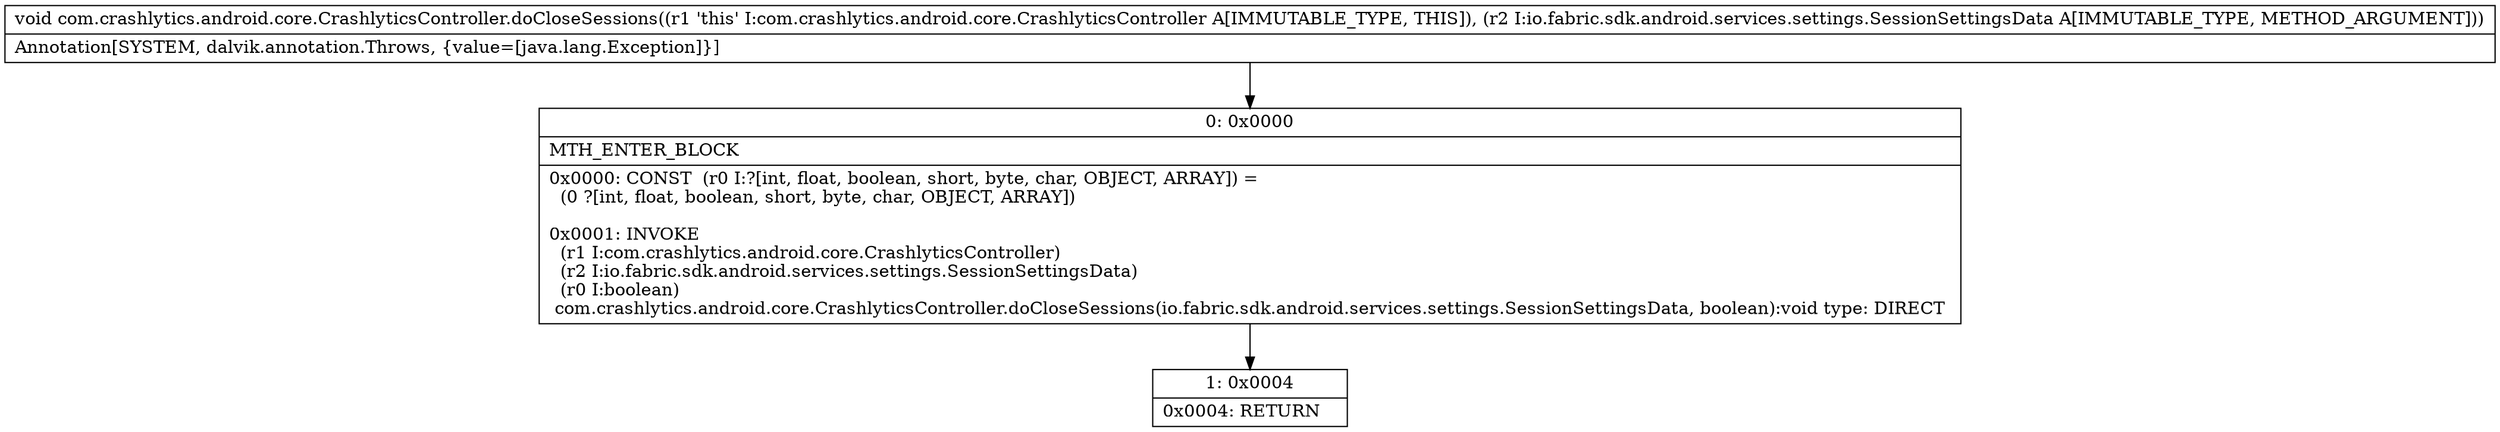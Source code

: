 digraph "CFG forcom.crashlytics.android.core.CrashlyticsController.doCloseSessions(Lio\/fabric\/sdk\/android\/services\/settings\/SessionSettingsData;)V" {
Node_0 [shape=record,label="{0\:\ 0x0000|MTH_ENTER_BLOCK\l|0x0000: CONST  (r0 I:?[int, float, boolean, short, byte, char, OBJECT, ARRAY]) = \l  (0 ?[int, float, boolean, short, byte, char, OBJECT, ARRAY])\l \l0x0001: INVOKE  \l  (r1 I:com.crashlytics.android.core.CrashlyticsController)\l  (r2 I:io.fabric.sdk.android.services.settings.SessionSettingsData)\l  (r0 I:boolean)\l com.crashlytics.android.core.CrashlyticsController.doCloseSessions(io.fabric.sdk.android.services.settings.SessionSettingsData, boolean):void type: DIRECT \l}"];
Node_1 [shape=record,label="{1\:\ 0x0004|0x0004: RETURN   \l}"];
MethodNode[shape=record,label="{void com.crashlytics.android.core.CrashlyticsController.doCloseSessions((r1 'this' I:com.crashlytics.android.core.CrashlyticsController A[IMMUTABLE_TYPE, THIS]), (r2 I:io.fabric.sdk.android.services.settings.SessionSettingsData A[IMMUTABLE_TYPE, METHOD_ARGUMENT]))  | Annotation[SYSTEM, dalvik.annotation.Throws, \{value=[java.lang.Exception]\}]\l}"];
MethodNode -> Node_0;
Node_0 -> Node_1;
}

